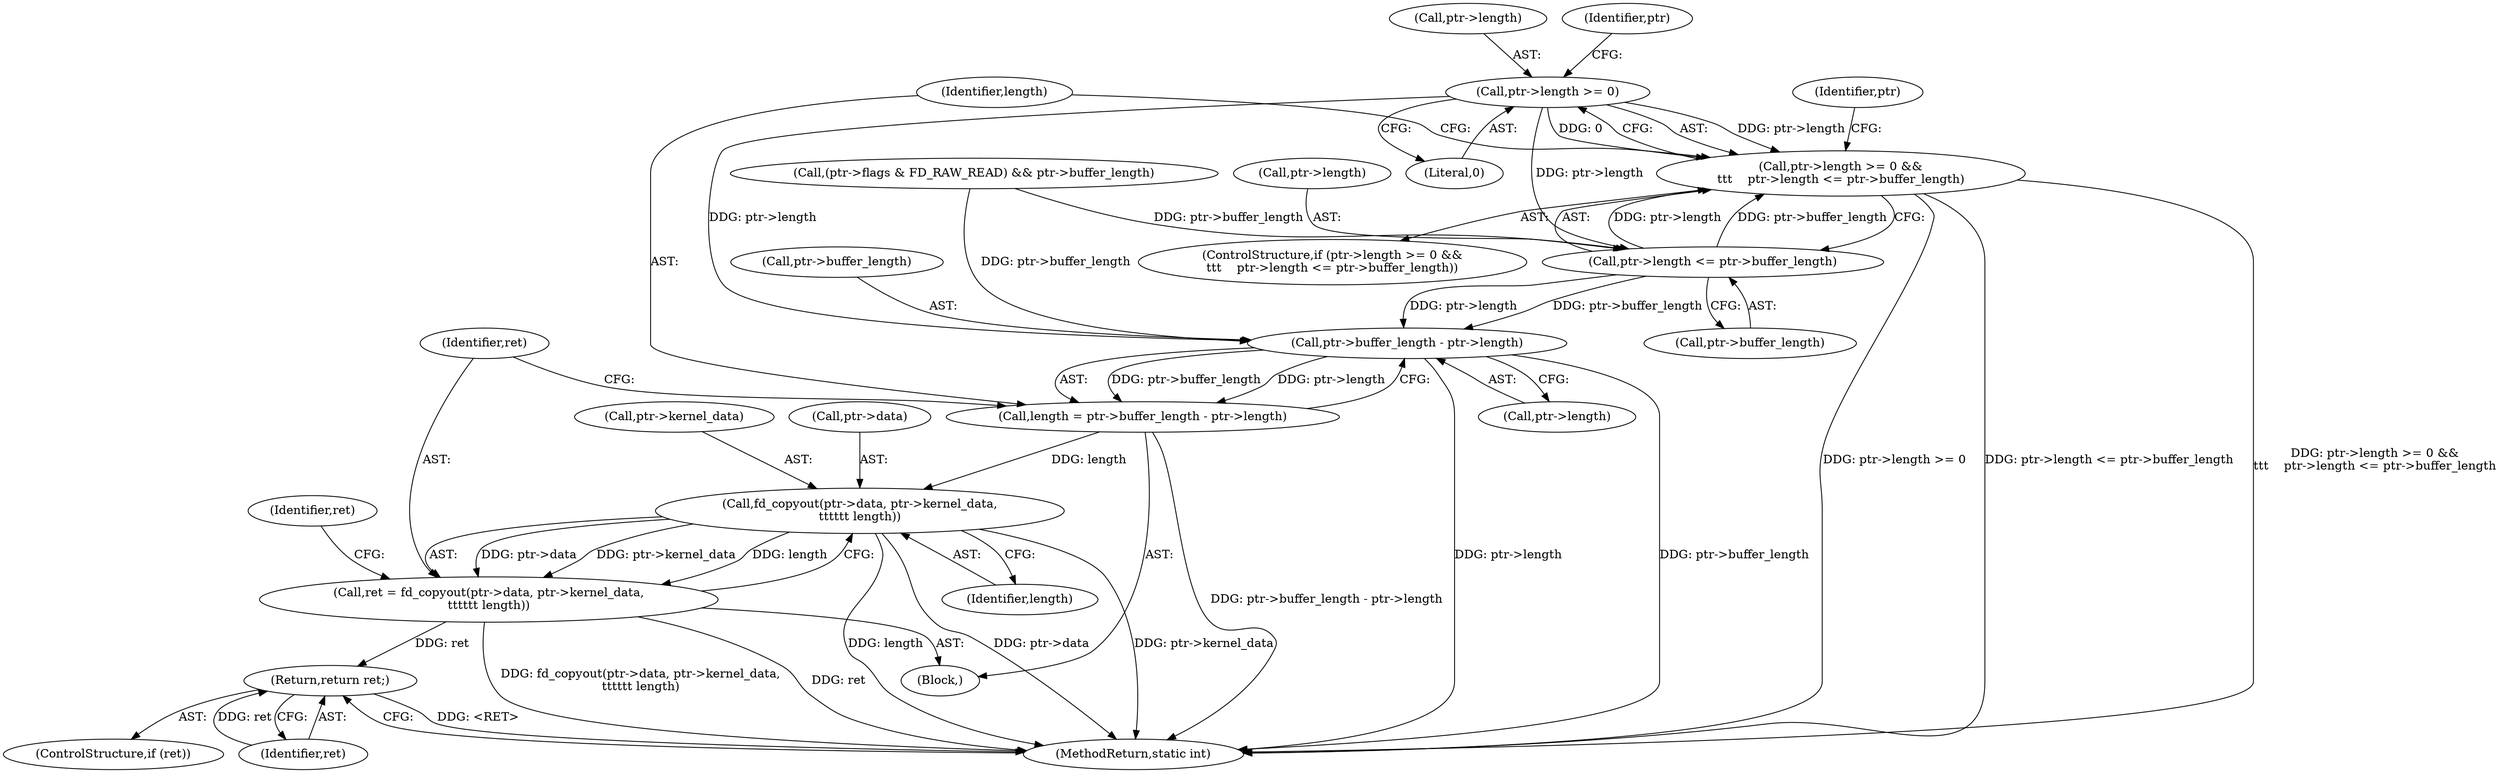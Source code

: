 digraph "0_linux_2145e15e0557a01b9195d1c7199a1b92cb9be81f@pointer" {
"1000154" [label="(Call,ptr->length >= 0)"];
"1000153" [label="(Call,ptr->length >= 0 &&\n\t\t\t    ptr->length <= ptr->buffer_length)"];
"1000159" [label="(Call,ptr->length <= ptr->buffer_length)"];
"1000170" [label="(Call,ptr->buffer_length - ptr->length)"];
"1000168" [label="(Call,length = ptr->buffer_length - ptr->length)"];
"1000179" [label="(Call,fd_copyout(ptr->data, ptr->kernel_data,\n\t\t\t\t\t\t length))"];
"1000177" [label="(Call,ret = fd_copyout(ptr->data, ptr->kernel_data,\n\t\t\t\t\t\t length))"];
"1000189" [label="(Return,return ret;)"];
"1000178" [label="(Identifier,ret)"];
"1000154" [label="(Call,ptr->length >= 0)"];
"1000177" [label="(Call,ret = fd_copyout(ptr->data, ptr->kernel_data,\n\t\t\t\t\t\t length))"];
"1000186" [label="(Identifier,length)"];
"1000171" [label="(Call,ptr->buffer_length)"];
"1000155" [label="(Call,ptr->length)"];
"1000187" [label="(ControlStructure,if (ret))"];
"1000198" [label="(MethodReturn,static int)"];
"1000163" [label="(Call,ptr->buffer_length)"];
"1000190" [label="(Identifier,ret)"];
"1000160" [label="(Call,ptr->length)"];
"1000166" [label="(Block,)"];
"1000152" [label="(ControlStructure,if (ptr->length >= 0 &&\n\t\t\t    ptr->length <= ptr->buffer_length))"];
"1000174" [label="(Call,ptr->length)"];
"1000153" [label="(Call,ptr->length >= 0 &&\n\t\t\t    ptr->length <= ptr->buffer_length)"];
"1000170" [label="(Call,ptr->buffer_length - ptr->length)"];
"1000189" [label="(Return,return ret;)"];
"1000142" [label="(Call,(ptr->flags & FD_RAW_READ) && ptr->buffer_length)"];
"1000158" [label="(Literal,0)"];
"1000168" [label="(Call,length = ptr->buffer_length - ptr->length)"];
"1000188" [label="(Identifier,ret)"];
"1000180" [label="(Call,ptr->data)"];
"1000192" [label="(Identifier,ptr)"];
"1000179" [label="(Call,fd_copyout(ptr->data, ptr->kernel_data,\n\t\t\t\t\t\t length))"];
"1000159" [label="(Call,ptr->length <= ptr->buffer_length)"];
"1000183" [label="(Call,ptr->kernel_data)"];
"1000169" [label="(Identifier,length)"];
"1000161" [label="(Identifier,ptr)"];
"1000154" -> "1000153"  [label="AST: "];
"1000154" -> "1000158"  [label="CFG: "];
"1000155" -> "1000154"  [label="AST: "];
"1000158" -> "1000154"  [label="AST: "];
"1000161" -> "1000154"  [label="CFG: "];
"1000153" -> "1000154"  [label="CFG: "];
"1000154" -> "1000153"  [label="DDG: ptr->length"];
"1000154" -> "1000153"  [label="DDG: 0"];
"1000154" -> "1000159"  [label="DDG: ptr->length"];
"1000154" -> "1000170"  [label="DDG: ptr->length"];
"1000153" -> "1000152"  [label="AST: "];
"1000153" -> "1000159"  [label="CFG: "];
"1000159" -> "1000153"  [label="AST: "];
"1000169" -> "1000153"  [label="CFG: "];
"1000192" -> "1000153"  [label="CFG: "];
"1000153" -> "1000198"  [label="DDG: ptr->length >= 0"];
"1000153" -> "1000198"  [label="DDG: ptr->length <= ptr->buffer_length"];
"1000153" -> "1000198"  [label="DDG: ptr->length >= 0 &&\n\t\t\t    ptr->length <= ptr->buffer_length"];
"1000159" -> "1000153"  [label="DDG: ptr->length"];
"1000159" -> "1000153"  [label="DDG: ptr->buffer_length"];
"1000159" -> "1000163"  [label="CFG: "];
"1000160" -> "1000159"  [label="AST: "];
"1000163" -> "1000159"  [label="AST: "];
"1000142" -> "1000159"  [label="DDG: ptr->buffer_length"];
"1000159" -> "1000170"  [label="DDG: ptr->buffer_length"];
"1000159" -> "1000170"  [label="DDG: ptr->length"];
"1000170" -> "1000168"  [label="AST: "];
"1000170" -> "1000174"  [label="CFG: "];
"1000171" -> "1000170"  [label="AST: "];
"1000174" -> "1000170"  [label="AST: "];
"1000168" -> "1000170"  [label="CFG: "];
"1000170" -> "1000198"  [label="DDG: ptr->buffer_length"];
"1000170" -> "1000198"  [label="DDG: ptr->length"];
"1000170" -> "1000168"  [label="DDG: ptr->buffer_length"];
"1000170" -> "1000168"  [label="DDG: ptr->length"];
"1000142" -> "1000170"  [label="DDG: ptr->buffer_length"];
"1000168" -> "1000166"  [label="AST: "];
"1000169" -> "1000168"  [label="AST: "];
"1000178" -> "1000168"  [label="CFG: "];
"1000168" -> "1000198"  [label="DDG: ptr->buffer_length - ptr->length"];
"1000168" -> "1000179"  [label="DDG: length"];
"1000179" -> "1000177"  [label="AST: "];
"1000179" -> "1000186"  [label="CFG: "];
"1000180" -> "1000179"  [label="AST: "];
"1000183" -> "1000179"  [label="AST: "];
"1000186" -> "1000179"  [label="AST: "];
"1000177" -> "1000179"  [label="CFG: "];
"1000179" -> "1000198"  [label="DDG: length"];
"1000179" -> "1000198"  [label="DDG: ptr->data"];
"1000179" -> "1000198"  [label="DDG: ptr->kernel_data"];
"1000179" -> "1000177"  [label="DDG: ptr->data"];
"1000179" -> "1000177"  [label="DDG: ptr->kernel_data"];
"1000179" -> "1000177"  [label="DDG: length"];
"1000177" -> "1000166"  [label="AST: "];
"1000178" -> "1000177"  [label="AST: "];
"1000188" -> "1000177"  [label="CFG: "];
"1000177" -> "1000198"  [label="DDG: fd_copyout(ptr->data, ptr->kernel_data,\n\t\t\t\t\t\t length)"];
"1000177" -> "1000198"  [label="DDG: ret"];
"1000177" -> "1000189"  [label="DDG: ret"];
"1000189" -> "1000187"  [label="AST: "];
"1000189" -> "1000190"  [label="CFG: "];
"1000190" -> "1000189"  [label="AST: "];
"1000198" -> "1000189"  [label="CFG: "];
"1000189" -> "1000198"  [label="DDG: <RET>"];
"1000190" -> "1000189"  [label="DDG: ret"];
}

